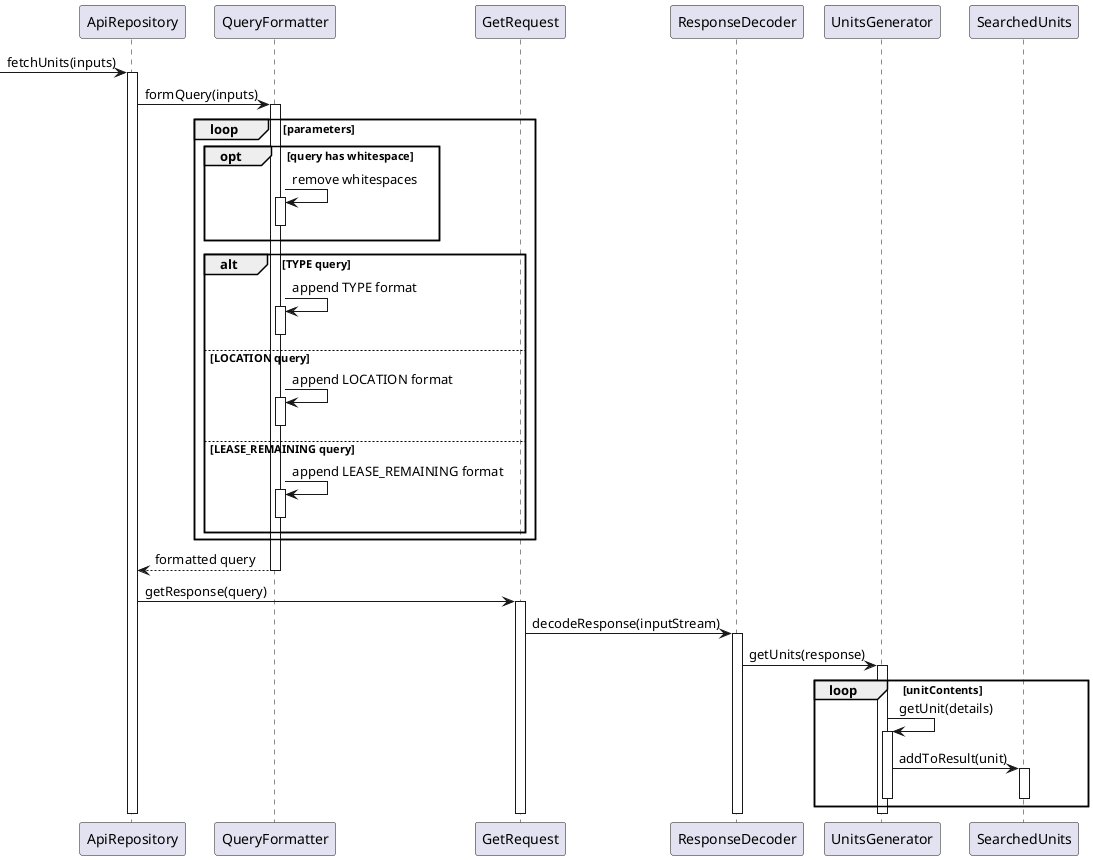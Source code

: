 @startuml
'https://plantuml.com/sequence-diagram

[-> ApiRepository: fetchUnits(inputs)
activate ApiRepository
ApiRepository -> QueryFormatter: formQuery(inputs)
activate QueryFormatter
loop parameters
    opt query has whitespace
    QueryFormatter -> QueryFormatter: remove whitespaces
    activate QueryFormatter
    deactivate QueryFormatter
    end
    alt TYPE query
    QueryFormatter -> QueryFormatter: append TYPE format
    activate QueryFormatter
    deactivate QueryFormatter
    else LOCATION query
    QueryFormatter -> QueryFormatter: append LOCATION format
    activate QueryFormatter
    deactivate QueryFormatter
    else LEASE_REMAINING query
    QueryFormatter -> QueryFormatter: append LEASE_REMAINING format
    activate QueryFormatter
    deactivate QueryFormatter
    end
end
ApiRepository <-- QueryFormatter: formatted query
deactivate QueryFormatter
ApiRepository -> GetRequest: getResponse(query)
activate GetRequest
GetRequest -> ResponseDecoder: decodeResponse(inputStream)
activate ResponseDecoder
ResponseDecoder -> UnitsGenerator: getUnits(response)
activate UnitsGenerator
loop unitContents
    UnitsGenerator -> UnitsGenerator: getUnit(details)
    activate UnitsGenerator
    UnitsGenerator -> SearchedUnits: addToResult(unit)
    activate SearchedUnits
    deactivate SearchedUnits
    deactivate UnitsGenerator
end
deactivate UnitsGenerator
deactivate ResponseDecoder
deactivate GetRequest
deactivate ApiRepository
@enduml
